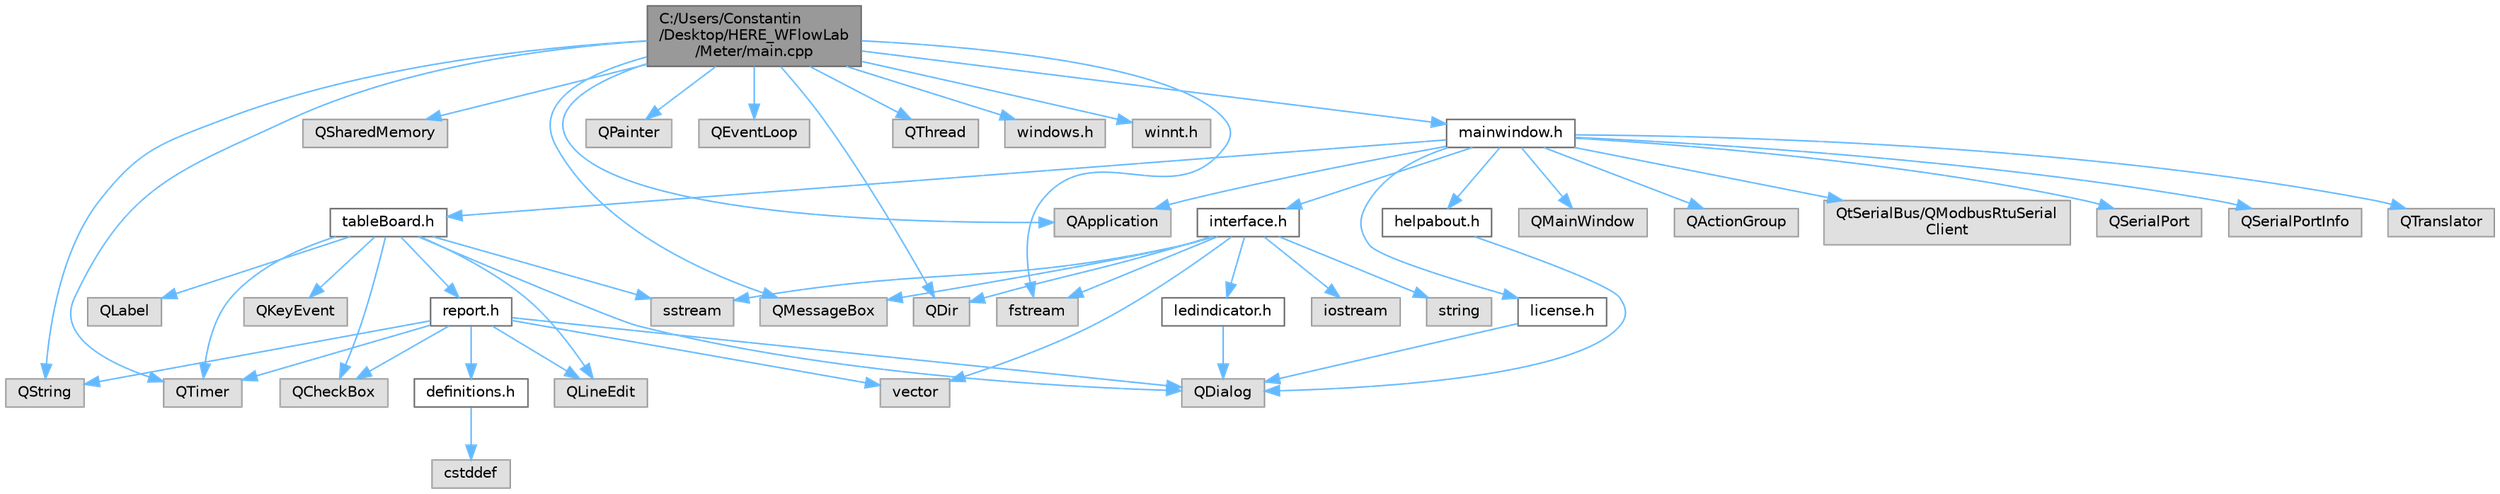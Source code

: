 digraph "C:/Users/Constantin/Desktop/HERE_WFlowLab/Meter/main.cpp"
{
 // LATEX_PDF_SIZE
  bgcolor="transparent";
  edge [fontname=Helvetica,fontsize=10,labelfontname=Helvetica,labelfontsize=10];
  node [fontname=Helvetica,fontsize=10,shape=box,height=0.2,width=0.4];
  Node1 [id="Node000001",label="C:/Users/Constantin\l/Desktop/HERE_WFlowLab\l/Meter/main.cpp",height=0.2,width=0.4,color="gray40", fillcolor="grey60", style="filled", fontcolor="black",tooltip="Main entry point of the application."];
  Node1 -> Node2 [id="edge52_Node000001_Node000002",color="steelblue1",style="solid",tooltip=" "];
  Node2 [id="Node000002",label="QApplication",height=0.2,width=0.4,color="grey60", fillcolor="#E0E0E0", style="filled",tooltip=" "];
  Node1 -> Node3 [id="edge53_Node000001_Node000003",color="steelblue1",style="solid",tooltip=" "];
  Node3 [id="Node000003",label="QMessageBox",height=0.2,width=0.4,color="grey60", fillcolor="#E0E0E0", style="filled",tooltip=" "];
  Node1 -> Node4 [id="edge54_Node000001_Node000004",color="steelblue1",style="solid",tooltip=" "];
  Node4 [id="Node000004",label="QSharedMemory",height=0.2,width=0.4,color="grey60", fillcolor="#E0E0E0", style="filled",tooltip=" "];
  Node1 -> Node5 [id="edge55_Node000001_Node000005",color="steelblue1",style="solid",tooltip=" "];
  Node5 [id="Node000005",label="QString",height=0.2,width=0.4,color="grey60", fillcolor="#E0E0E0", style="filled",tooltip=" "];
  Node1 -> Node6 [id="edge56_Node000001_Node000006",color="steelblue1",style="solid",tooltip=" "];
  Node6 [id="Node000006",label="QTimer",height=0.2,width=0.4,color="grey60", fillcolor="#E0E0E0", style="filled",tooltip=" "];
  Node1 -> Node7 [id="edge57_Node000001_Node000007",color="steelblue1",style="solid",tooltip=" "];
  Node7 [id="Node000007",label="QPainter",height=0.2,width=0.4,color="grey60", fillcolor="#E0E0E0", style="filled",tooltip=" "];
  Node1 -> Node8 [id="edge58_Node000001_Node000008",color="steelblue1",style="solid",tooltip=" "];
  Node8 [id="Node000008",label="QEventLoop",height=0.2,width=0.4,color="grey60", fillcolor="#E0E0E0", style="filled",tooltip=" "];
  Node1 -> Node9 [id="edge59_Node000001_Node000009",color="steelblue1",style="solid",tooltip=" "];
  Node9 [id="Node000009",label="QDir",height=0.2,width=0.4,color="grey60", fillcolor="#E0E0E0", style="filled",tooltip=" "];
  Node1 -> Node10 [id="edge60_Node000001_Node000010",color="steelblue1",style="solid",tooltip=" "];
  Node10 [id="Node000010",label="QThread",height=0.2,width=0.4,color="grey60", fillcolor="#E0E0E0", style="filled",tooltip=" "];
  Node1 -> Node11 [id="edge61_Node000001_Node000011",color="steelblue1",style="solid",tooltip=" "];
  Node11 [id="Node000011",label="windows.h",height=0.2,width=0.4,color="grey60", fillcolor="#E0E0E0", style="filled",tooltip=" "];
  Node1 -> Node12 [id="edge62_Node000001_Node000012",color="steelblue1",style="solid",tooltip=" "];
  Node12 [id="Node000012",label="winnt.h",height=0.2,width=0.4,color="grey60", fillcolor="#E0E0E0", style="filled",tooltip=" "];
  Node1 -> Node13 [id="edge63_Node000001_Node000013",color="steelblue1",style="solid",tooltip=" "];
  Node13 [id="Node000013",label="fstream",height=0.2,width=0.4,color="grey60", fillcolor="#E0E0E0", style="filled",tooltip=" "];
  Node1 -> Node14 [id="edge64_Node000001_Node000014",color="steelblue1",style="solid",tooltip=" "];
  Node14 [id="Node000014",label="mainwindow.h",height=0.2,width=0.4,color="grey40", fillcolor="white", style="filled",URL="$mainwindow_8h.html",tooltip="Header file for the MainWindow class."];
  Node14 -> Node15 [id="edge65_Node000014_Node000015",color="steelblue1",style="solid",tooltip=" "];
  Node15 [id="Node000015",label="QMainWindow",height=0.2,width=0.4,color="grey60", fillcolor="#E0E0E0", style="filled",tooltip=" "];
  Node14 -> Node16 [id="edge66_Node000014_Node000016",color="steelblue1",style="solid",tooltip=" "];
  Node16 [id="Node000016",label="QActionGroup",height=0.2,width=0.4,color="grey60", fillcolor="#E0E0E0", style="filled",tooltip=" "];
  Node14 -> Node2 [id="edge67_Node000014_Node000002",color="steelblue1",style="solid",tooltip=" "];
  Node14 -> Node17 [id="edge68_Node000014_Node000017",color="steelblue1",style="solid",tooltip=" "];
  Node17 [id="Node000017",label="QtSerialBus/QModbusRtuSerial\lClient",height=0.2,width=0.4,color="grey60", fillcolor="#E0E0E0", style="filled",tooltip=" "];
  Node14 -> Node18 [id="edge69_Node000014_Node000018",color="steelblue1",style="solid",tooltip=" "];
  Node18 [id="Node000018",label="QSerialPort",height=0.2,width=0.4,color="grey60", fillcolor="#E0E0E0", style="filled",tooltip=" "];
  Node14 -> Node19 [id="edge70_Node000014_Node000019",color="steelblue1",style="solid",tooltip=" "];
  Node19 [id="Node000019",label="QSerialPortInfo",height=0.2,width=0.4,color="grey60", fillcolor="#E0E0E0", style="filled",tooltip=" "];
  Node14 -> Node20 [id="edge71_Node000014_Node000020",color="steelblue1",style="solid",tooltip=" "];
  Node20 [id="Node000020",label="QTranslator",height=0.2,width=0.4,color="grey60", fillcolor="#E0E0E0", style="filled",tooltip=" "];
  Node14 -> Node21 [id="edge72_Node000014_Node000021",color="steelblue1",style="solid",tooltip=" "];
  Node21 [id="Node000021",label="tableBoard.h",height=0.2,width=0.4,color="grey40", fillcolor="white", style="filled",URL="$table_board_8h.html",tooltip="Header file for the TableBoard class."];
  Node21 -> Node22 [id="edge73_Node000021_Node000022",color="steelblue1",style="solid",tooltip=" "];
  Node22 [id="Node000022",label="QDialog",height=0.2,width=0.4,color="grey60", fillcolor="#E0E0E0", style="filled",tooltip=" "];
  Node21 -> Node23 [id="edge74_Node000021_Node000023",color="steelblue1",style="solid",tooltip=" "];
  Node23 [id="Node000023",label="QLineEdit",height=0.2,width=0.4,color="grey60", fillcolor="#E0E0E0", style="filled",tooltip=" "];
  Node21 -> Node24 [id="edge75_Node000021_Node000024",color="steelblue1",style="solid",tooltip=" "];
  Node24 [id="Node000024",label="QLabel",height=0.2,width=0.4,color="grey60", fillcolor="#E0E0E0", style="filled",tooltip=" "];
  Node21 -> Node25 [id="edge76_Node000021_Node000025",color="steelblue1",style="solid",tooltip=" "];
  Node25 [id="Node000025",label="QCheckBox",height=0.2,width=0.4,color="grey60", fillcolor="#E0E0E0", style="filled",tooltip=" "];
  Node21 -> Node26 [id="edge77_Node000021_Node000026",color="steelblue1",style="solid",tooltip=" "];
  Node26 [id="Node000026",label="QKeyEvent",height=0.2,width=0.4,color="grey60", fillcolor="#E0E0E0", style="filled",tooltip=" "];
  Node21 -> Node6 [id="edge78_Node000021_Node000006",color="steelblue1",style="solid",tooltip=" "];
  Node21 -> Node27 [id="edge79_Node000021_Node000027",color="steelblue1",style="solid",tooltip=" "];
  Node27 [id="Node000027",label="sstream",height=0.2,width=0.4,color="grey60", fillcolor="#E0E0E0", style="filled",tooltip=" "];
  Node21 -> Node28 [id="edge80_Node000021_Node000028",color="steelblue1",style="solid",tooltip=" "];
  Node28 [id="Node000028",label="report.h",height=0.2,width=0.4,color="grey40", fillcolor="white", style="filled",URL="$report_8h.html",tooltip="Header file for the ReportMeasurements class."];
  Node28 -> Node22 [id="edge81_Node000028_Node000022",color="steelblue1",style="solid",tooltip=" "];
  Node28 -> Node25 [id="edge82_Node000028_Node000025",color="steelblue1",style="solid",tooltip=" "];
  Node28 -> Node23 [id="edge83_Node000028_Node000023",color="steelblue1",style="solid",tooltip=" "];
  Node28 -> Node5 [id="edge84_Node000028_Node000005",color="steelblue1",style="solid",tooltip=" "];
  Node28 -> Node6 [id="edge85_Node000028_Node000006",color="steelblue1",style="solid",tooltip=" "];
  Node28 -> Node29 [id="edge86_Node000028_Node000029",color="steelblue1",style="solid",tooltip=" "];
  Node29 [id="Node000029",label="vector",height=0.2,width=0.4,color="grey60", fillcolor="#E0E0E0", style="filled",tooltip=" "];
  Node28 -> Node30 [id="edge87_Node000028_Node000030",color="steelblue1",style="solid",tooltip=" "];
  Node30 [id="Node000030",label="definitions.h",height=0.2,width=0.4,color="grey40", fillcolor="white", style="filled",URL="$definitions_8h.html",tooltip="Header file containing constants and definitions for the project."];
  Node30 -> Node31 [id="edge88_Node000030_Node000031",color="steelblue1",style="solid",tooltip=" "];
  Node31 [id="Node000031",label="cstddef",height=0.2,width=0.4,color="grey60", fillcolor="#E0E0E0", style="filled",tooltip=" "];
  Node14 -> Node32 [id="edge89_Node000014_Node000032",color="steelblue1",style="solid",tooltip=" "];
  Node32 [id="Node000032",label="license.h",height=0.2,width=0.4,color="grey40", fillcolor="white", style="filled",URL="$license_8h.html",tooltip="Declaration of the License class."];
  Node32 -> Node22 [id="edge90_Node000032_Node000022",color="steelblue1",style="solid",tooltip=" "];
  Node14 -> Node33 [id="edge91_Node000014_Node000033",color="steelblue1",style="solid",tooltip=" "];
  Node33 [id="Node000033",label="helpabout.h",height=0.2,width=0.4,color="grey40", fillcolor="white", style="filled",URL="$helpabout_8h.html",tooltip="Header file for HelpAbout dialog."];
  Node33 -> Node22 [id="edge92_Node000033_Node000022",color="steelblue1",style="solid",tooltip=" "];
  Node14 -> Node34 [id="edge93_Node000014_Node000034",color="steelblue1",style="solid",tooltip=" "];
  Node34 [id="Node000034",label="interface.h",height=0.2,width=0.4,color="grey40", fillcolor="white", style="filled",URL="$interface_8h.html",tooltip="Header file for the Interface class."];
  Node34 -> Node9 [id="edge94_Node000034_Node000009",color="steelblue1",style="solid",tooltip=" "];
  Node34 -> Node3 [id="edge95_Node000034_Node000003",color="steelblue1",style="solid",tooltip=" "];
  Node34 -> Node35 [id="edge96_Node000034_Node000035",color="steelblue1",style="solid",tooltip=" "];
  Node35 [id="Node000035",label="iostream",height=0.2,width=0.4,color="grey60", fillcolor="#E0E0E0", style="filled",tooltip=" "];
  Node34 -> Node13 [id="edge97_Node000034_Node000013",color="steelblue1",style="solid",tooltip=" "];
  Node34 -> Node27 [id="edge98_Node000034_Node000027",color="steelblue1",style="solid",tooltip=" "];
  Node34 -> Node29 [id="edge99_Node000034_Node000029",color="steelblue1",style="solid",tooltip=" "];
  Node34 -> Node36 [id="edge100_Node000034_Node000036",color="steelblue1",style="solid",tooltip=" "];
  Node36 [id="Node000036",label="string",height=0.2,width=0.4,color="grey60", fillcolor="#E0E0E0", style="filled",tooltip=" "];
  Node34 -> Node37 [id="edge101_Node000034_Node000037",color="steelblue1",style="solid",tooltip=" "];
  Node37 [id="Node000037",label="ledindicator.h",height=0.2,width=0.4,color="grey40", fillcolor="white", style="filled",URL="$ledindicator_8h.html",tooltip="Header file for the LedIndicator class."];
  Node37 -> Node22 [id="edge102_Node000037_Node000022",color="steelblue1",style="solid",tooltip=" "];
}
